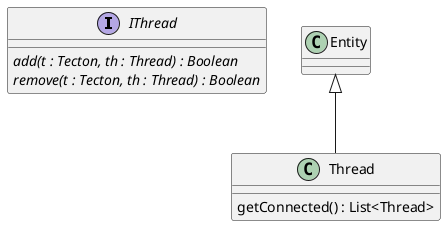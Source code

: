 @startuml thread

interface IThread{
    {abstract} add(t : Tecton, th : Thread) : Boolean
    {abstract} remove(t : Tecton, th : Thread) : Boolean
}

class Thread extends Entity{
    getConnected() : List<Thread>
}

@enduml